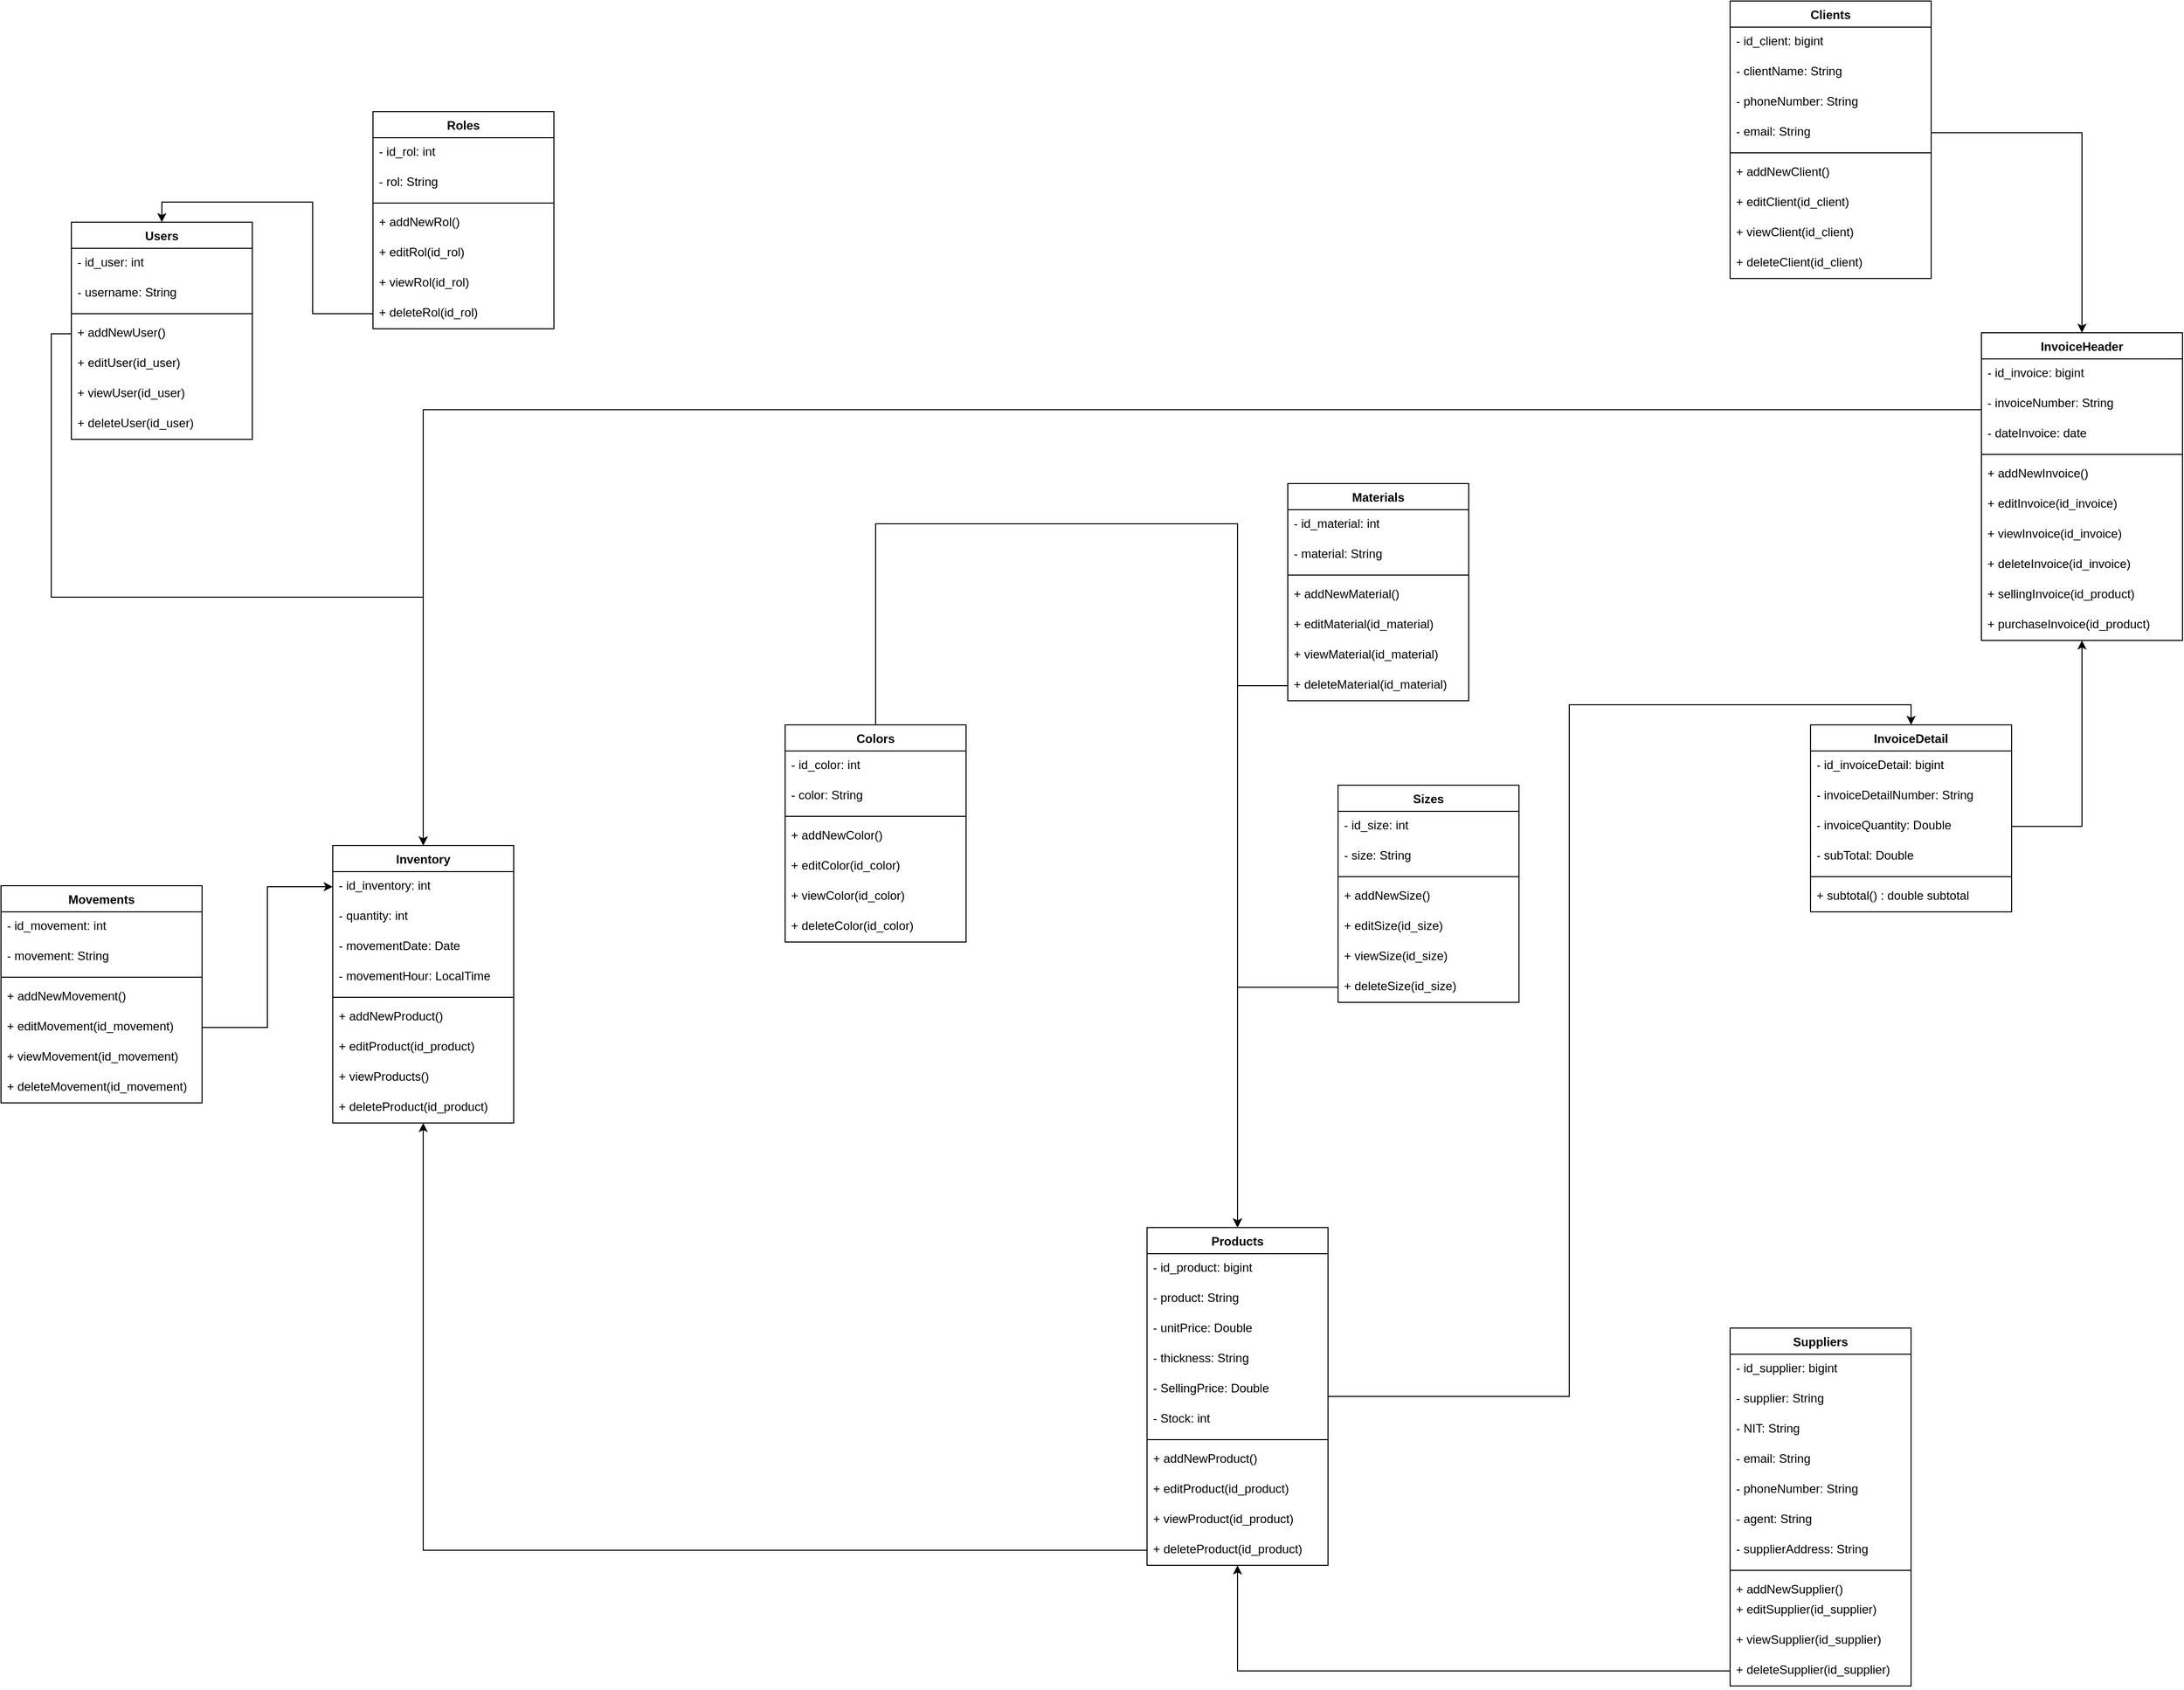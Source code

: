 <mxfile version="21.2.8" type="github">
  <diagram id="vgyckNDOCadVIh3z-irK" name="Página-2">
    <mxGraphModel dx="3695" dy="1512" grid="1" gridSize="10" guides="1" tooltips="1" connect="1" arrows="1" fold="1" page="1" pageScale="1" pageWidth="827" pageHeight="1169" math="0" shadow="0">
      <root>
        <mxCell id="0" />
        <mxCell id="1" parent="0" />
        <mxCell id="BaUXgtqgjpf2OlU4b793-146" style="edgeStyle=orthogonalEdgeStyle;rounded=0;orthogonalLoop=1;jettySize=auto;html=1;entryX=0.5;entryY=0;entryDx=0;entryDy=0;" edge="1" parent="1" source="BaUXgtqgjpf2OlU4b793-11" target="BaUXgtqgjpf2OlU4b793-135">
          <mxGeometry relative="1" as="geometry" />
        </mxCell>
        <mxCell id="BaUXgtqgjpf2OlU4b793-11" value="Products" style="swimlane;fontStyle=1;align=center;verticalAlign=top;childLayout=stackLayout;horizontal=1;startSize=26;horizontalStack=0;resizeParent=1;resizeParentMax=0;resizeLast=0;collapsible=1;marginBottom=0;whiteSpace=wrap;html=1;" vertex="1" parent="1">
          <mxGeometry x="450" y="1470" width="180" height="336" as="geometry" />
        </mxCell>
        <mxCell id="BaUXgtqgjpf2OlU4b793-12" value="- id_product: bigint&lt;br&gt;&lt;br&gt;" style="text;strokeColor=none;fillColor=none;align=left;verticalAlign=top;spacingLeft=4;spacingRight=4;overflow=hidden;rotatable=0;points=[[0,0.5],[1,0.5]];portConstraint=eastwest;whiteSpace=wrap;html=1;" vertex="1" parent="BaUXgtqgjpf2OlU4b793-11">
          <mxGeometry y="26" width="180" height="30" as="geometry" />
        </mxCell>
        <mxCell id="BaUXgtqgjpf2OlU4b793-9" value="- product: String" style="text;strokeColor=none;fillColor=none;align=left;verticalAlign=top;spacingLeft=4;spacingRight=4;overflow=hidden;rotatable=0;points=[[0,0.5],[1,0.5]];portConstraint=eastwest;whiteSpace=wrap;html=1;" vertex="1" parent="BaUXgtqgjpf2OlU4b793-11">
          <mxGeometry y="56" width="180" height="30" as="geometry" />
        </mxCell>
        <mxCell id="BaUXgtqgjpf2OlU4b793-10" value="- unitPrice: Double&lt;br&gt;" style="text;strokeColor=none;fillColor=none;align=left;verticalAlign=top;spacingLeft=4;spacingRight=4;overflow=hidden;rotatable=0;points=[[0,0.5],[1,0.5]];portConstraint=eastwest;whiteSpace=wrap;html=1;" vertex="1" parent="BaUXgtqgjpf2OlU4b793-11">
          <mxGeometry y="86" width="180" height="30" as="geometry" />
        </mxCell>
        <mxCell id="BaUXgtqgjpf2OlU4b793-17" value="- thickness: String" style="text;strokeColor=none;fillColor=none;align=left;verticalAlign=top;spacingLeft=4;spacingRight=4;overflow=hidden;rotatable=0;points=[[0,0.5],[1,0.5]];portConstraint=eastwest;whiteSpace=wrap;html=1;" vertex="1" parent="BaUXgtqgjpf2OlU4b793-11">
          <mxGeometry y="116" width="180" height="30" as="geometry" />
        </mxCell>
        <mxCell id="BaUXgtqgjpf2OlU4b793-18" value="- SellingPrice: Double" style="text;strokeColor=none;fillColor=none;align=left;verticalAlign=top;spacingLeft=4;spacingRight=4;overflow=hidden;rotatable=0;points=[[0,0.5],[1,0.5]];portConstraint=eastwest;whiteSpace=wrap;html=1;" vertex="1" parent="BaUXgtqgjpf2OlU4b793-11">
          <mxGeometry y="146" width="180" height="30" as="geometry" />
        </mxCell>
        <mxCell id="BaUXgtqgjpf2OlU4b793-19" value="- Stock: int" style="text;strokeColor=none;fillColor=none;align=left;verticalAlign=top;spacingLeft=4;spacingRight=4;overflow=hidden;rotatable=0;points=[[0,0.5],[1,0.5]];portConstraint=eastwest;whiteSpace=wrap;html=1;" vertex="1" parent="BaUXgtqgjpf2OlU4b793-11">
          <mxGeometry y="176" width="180" height="30" as="geometry" />
        </mxCell>
        <mxCell id="BaUXgtqgjpf2OlU4b793-13" value="" style="line;strokeWidth=1;fillColor=none;align=left;verticalAlign=middle;spacingTop=-1;spacingLeft=3;spacingRight=3;rotatable=0;labelPosition=right;points=[];portConstraint=eastwest;strokeColor=inherit;" vertex="1" parent="BaUXgtqgjpf2OlU4b793-11">
          <mxGeometry y="206" width="180" height="10" as="geometry" />
        </mxCell>
        <mxCell id="BaUXgtqgjpf2OlU4b793-14" value="+ addNewProduct()" style="text;strokeColor=none;fillColor=none;align=left;verticalAlign=top;spacingLeft=4;spacingRight=4;overflow=hidden;rotatable=0;points=[[0,0.5],[1,0.5]];portConstraint=eastwest;whiteSpace=wrap;html=1;" vertex="1" parent="BaUXgtqgjpf2OlU4b793-11">
          <mxGeometry y="216" width="180" height="30" as="geometry" />
        </mxCell>
        <mxCell id="BaUXgtqgjpf2OlU4b793-20" value="+ editProduct(id_product)" style="text;strokeColor=none;fillColor=none;align=left;verticalAlign=top;spacingLeft=4;spacingRight=4;overflow=hidden;rotatable=0;points=[[0,0.5],[1,0.5]];portConstraint=eastwest;whiteSpace=wrap;html=1;" vertex="1" parent="BaUXgtqgjpf2OlU4b793-11">
          <mxGeometry y="246" width="180" height="30" as="geometry" />
        </mxCell>
        <mxCell id="BaUXgtqgjpf2OlU4b793-21" value="+ viewProduct(id_product)" style="text;strokeColor=none;fillColor=none;align=left;verticalAlign=top;spacingLeft=4;spacingRight=4;overflow=hidden;rotatable=0;points=[[0,0.5],[1,0.5]];portConstraint=eastwest;whiteSpace=wrap;html=1;" vertex="1" parent="BaUXgtqgjpf2OlU4b793-11">
          <mxGeometry y="276" width="180" height="30" as="geometry" />
        </mxCell>
        <mxCell id="BaUXgtqgjpf2OlU4b793-38" value="+ deleteProduct(id_product)" style="text;strokeColor=none;fillColor=none;align=left;verticalAlign=top;spacingLeft=4;spacingRight=4;overflow=hidden;rotatable=0;points=[[0,0.5],[1,0.5]];portConstraint=eastwest;whiteSpace=wrap;html=1;" vertex="1" parent="BaUXgtqgjpf2OlU4b793-11">
          <mxGeometry y="306" width="180" height="30" as="geometry" />
        </mxCell>
        <mxCell id="BaUXgtqgjpf2OlU4b793-25" value="Sizes" style="swimlane;fontStyle=1;align=center;verticalAlign=top;childLayout=stackLayout;horizontal=1;startSize=26;horizontalStack=0;resizeParent=1;resizeParentMax=0;resizeLast=0;collapsible=1;marginBottom=0;whiteSpace=wrap;html=1;" vertex="1" parent="1">
          <mxGeometry x="640" y="1030" width="180" height="216" as="geometry" />
        </mxCell>
        <mxCell id="BaUXgtqgjpf2OlU4b793-8" value="- id_size: int" style="text;strokeColor=none;fillColor=none;align=left;verticalAlign=top;spacingLeft=4;spacingRight=4;overflow=hidden;rotatable=0;points=[[0,0.5],[1,0.5]];portConstraint=eastwest;whiteSpace=wrap;html=1;" vertex="1" parent="BaUXgtqgjpf2OlU4b793-25">
          <mxGeometry y="26" width="180" height="30" as="geometry" />
        </mxCell>
        <mxCell id="BaUXgtqgjpf2OlU4b793-24" value="- size: String" style="text;strokeColor=none;fillColor=none;align=left;verticalAlign=top;spacingLeft=4;spacingRight=4;overflow=hidden;rotatable=0;points=[[0,0.5],[1,0.5]];portConstraint=eastwest;whiteSpace=wrap;html=1;" vertex="1" parent="BaUXgtqgjpf2OlU4b793-25">
          <mxGeometry y="56" width="180" height="30" as="geometry" />
        </mxCell>
        <mxCell id="BaUXgtqgjpf2OlU4b793-32" value="" style="line;strokeWidth=1;fillColor=none;align=left;verticalAlign=middle;spacingTop=-1;spacingLeft=3;spacingRight=3;rotatable=0;labelPosition=right;points=[];portConstraint=eastwest;strokeColor=inherit;" vertex="1" parent="BaUXgtqgjpf2OlU4b793-25">
          <mxGeometry y="86" width="180" height="10" as="geometry" />
        </mxCell>
        <mxCell id="BaUXgtqgjpf2OlU4b793-33" value="+ addNewSize()" style="text;strokeColor=none;fillColor=none;align=left;verticalAlign=top;spacingLeft=4;spacingRight=4;overflow=hidden;rotatable=0;points=[[0,0.5],[1,0.5]];portConstraint=eastwest;whiteSpace=wrap;html=1;" vertex="1" parent="BaUXgtqgjpf2OlU4b793-25">
          <mxGeometry y="96" width="180" height="30" as="geometry" />
        </mxCell>
        <mxCell id="BaUXgtqgjpf2OlU4b793-34" value="+ editSize(id_size)" style="text;strokeColor=none;fillColor=none;align=left;verticalAlign=top;spacingLeft=4;spacingRight=4;overflow=hidden;rotatable=0;points=[[0,0.5],[1,0.5]];portConstraint=eastwest;whiteSpace=wrap;html=1;" vertex="1" parent="BaUXgtqgjpf2OlU4b793-25">
          <mxGeometry y="126" width="180" height="30" as="geometry" />
        </mxCell>
        <mxCell id="BaUXgtqgjpf2OlU4b793-35" value="+ viewSize(id_size)" style="text;strokeColor=none;fillColor=none;align=left;verticalAlign=top;spacingLeft=4;spacingRight=4;overflow=hidden;rotatable=0;points=[[0,0.5],[1,0.5]];portConstraint=eastwest;whiteSpace=wrap;html=1;" vertex="1" parent="BaUXgtqgjpf2OlU4b793-25">
          <mxGeometry y="156" width="180" height="30" as="geometry" />
        </mxCell>
        <mxCell id="BaUXgtqgjpf2OlU4b793-36" value="+ deleteSize(id_size)" style="text;strokeColor=none;fillColor=none;align=left;verticalAlign=top;spacingLeft=4;spacingRight=4;overflow=hidden;rotatable=0;points=[[0,0.5],[1,0.5]];portConstraint=eastwest;whiteSpace=wrap;html=1;" vertex="1" parent="BaUXgtqgjpf2OlU4b793-25">
          <mxGeometry y="186" width="180" height="30" as="geometry" />
        </mxCell>
        <mxCell id="BaUXgtqgjpf2OlU4b793-39" value="Colors" style="swimlane;fontStyle=1;align=center;verticalAlign=top;childLayout=stackLayout;horizontal=1;startSize=26;horizontalStack=0;resizeParent=1;resizeParentMax=0;resizeLast=0;collapsible=1;marginBottom=0;whiteSpace=wrap;html=1;" vertex="1" parent="1">
          <mxGeometry x="90" y="970" width="180" height="216" as="geometry" />
        </mxCell>
        <mxCell id="BaUXgtqgjpf2OlU4b793-40" value="- id_color: int" style="text;strokeColor=none;fillColor=none;align=left;verticalAlign=top;spacingLeft=4;spacingRight=4;overflow=hidden;rotatable=0;points=[[0,0.5],[1,0.5]];portConstraint=eastwest;whiteSpace=wrap;html=1;" vertex="1" parent="BaUXgtqgjpf2OlU4b793-39">
          <mxGeometry y="26" width="180" height="30" as="geometry" />
        </mxCell>
        <mxCell id="BaUXgtqgjpf2OlU4b793-41" value="- color: String" style="text;strokeColor=none;fillColor=none;align=left;verticalAlign=top;spacingLeft=4;spacingRight=4;overflow=hidden;rotatable=0;points=[[0,0.5],[1,0.5]];portConstraint=eastwest;whiteSpace=wrap;html=1;" vertex="1" parent="BaUXgtqgjpf2OlU4b793-39">
          <mxGeometry y="56" width="180" height="30" as="geometry" />
        </mxCell>
        <mxCell id="BaUXgtqgjpf2OlU4b793-42" value="" style="line;strokeWidth=1;fillColor=none;align=left;verticalAlign=middle;spacingTop=-1;spacingLeft=3;spacingRight=3;rotatable=0;labelPosition=right;points=[];portConstraint=eastwest;strokeColor=inherit;" vertex="1" parent="BaUXgtqgjpf2OlU4b793-39">
          <mxGeometry y="86" width="180" height="10" as="geometry" />
        </mxCell>
        <mxCell id="BaUXgtqgjpf2OlU4b793-43" value="+ addNewColor()" style="text;strokeColor=none;fillColor=none;align=left;verticalAlign=top;spacingLeft=4;spacingRight=4;overflow=hidden;rotatable=0;points=[[0,0.5],[1,0.5]];portConstraint=eastwest;whiteSpace=wrap;html=1;" vertex="1" parent="BaUXgtqgjpf2OlU4b793-39">
          <mxGeometry y="96" width="180" height="30" as="geometry" />
        </mxCell>
        <mxCell id="BaUXgtqgjpf2OlU4b793-44" value="+ editColor(id_color)" style="text;strokeColor=none;fillColor=none;align=left;verticalAlign=top;spacingLeft=4;spacingRight=4;overflow=hidden;rotatable=0;points=[[0,0.5],[1,0.5]];portConstraint=eastwest;whiteSpace=wrap;html=1;" vertex="1" parent="BaUXgtqgjpf2OlU4b793-39">
          <mxGeometry y="126" width="180" height="30" as="geometry" />
        </mxCell>
        <mxCell id="BaUXgtqgjpf2OlU4b793-45" value="+ viewColor(id_color)" style="text;strokeColor=none;fillColor=none;align=left;verticalAlign=top;spacingLeft=4;spacingRight=4;overflow=hidden;rotatable=0;points=[[0,0.5],[1,0.5]];portConstraint=eastwest;whiteSpace=wrap;html=1;" vertex="1" parent="BaUXgtqgjpf2OlU4b793-39">
          <mxGeometry y="156" width="180" height="30" as="geometry" />
        </mxCell>
        <mxCell id="BaUXgtqgjpf2OlU4b793-46" value="+ deleteColor(id_color)" style="text;strokeColor=none;fillColor=none;align=left;verticalAlign=top;spacingLeft=4;spacingRight=4;overflow=hidden;rotatable=0;points=[[0,0.5],[1,0.5]];portConstraint=eastwest;whiteSpace=wrap;html=1;" vertex="1" parent="BaUXgtqgjpf2OlU4b793-39">
          <mxGeometry y="186" width="180" height="30" as="geometry" />
        </mxCell>
        <mxCell id="BaUXgtqgjpf2OlU4b793-47" value="Materials" style="swimlane;fontStyle=1;align=center;verticalAlign=top;childLayout=stackLayout;horizontal=1;startSize=26;horizontalStack=0;resizeParent=1;resizeParentMax=0;resizeLast=0;collapsible=1;marginBottom=0;whiteSpace=wrap;html=1;" vertex="1" parent="1">
          <mxGeometry x="590" y="730" width="180" height="216" as="geometry" />
        </mxCell>
        <mxCell id="BaUXgtqgjpf2OlU4b793-48" value="- id_material: int" style="text;strokeColor=none;fillColor=none;align=left;verticalAlign=top;spacingLeft=4;spacingRight=4;overflow=hidden;rotatable=0;points=[[0,0.5],[1,0.5]];portConstraint=eastwest;whiteSpace=wrap;html=1;" vertex="1" parent="BaUXgtqgjpf2OlU4b793-47">
          <mxGeometry y="26" width="180" height="30" as="geometry" />
        </mxCell>
        <mxCell id="BaUXgtqgjpf2OlU4b793-49" value="- material: String" style="text;strokeColor=none;fillColor=none;align=left;verticalAlign=top;spacingLeft=4;spacingRight=4;overflow=hidden;rotatable=0;points=[[0,0.5],[1,0.5]];portConstraint=eastwest;whiteSpace=wrap;html=1;" vertex="1" parent="BaUXgtqgjpf2OlU4b793-47">
          <mxGeometry y="56" width="180" height="30" as="geometry" />
        </mxCell>
        <mxCell id="BaUXgtqgjpf2OlU4b793-50" value="" style="line;strokeWidth=1;fillColor=none;align=left;verticalAlign=middle;spacingTop=-1;spacingLeft=3;spacingRight=3;rotatable=0;labelPosition=right;points=[];portConstraint=eastwest;strokeColor=inherit;" vertex="1" parent="BaUXgtqgjpf2OlU4b793-47">
          <mxGeometry y="86" width="180" height="10" as="geometry" />
        </mxCell>
        <mxCell id="BaUXgtqgjpf2OlU4b793-51" value="+ addNewMaterial()" style="text;strokeColor=none;fillColor=none;align=left;verticalAlign=top;spacingLeft=4;spacingRight=4;overflow=hidden;rotatable=0;points=[[0,0.5],[1,0.5]];portConstraint=eastwest;whiteSpace=wrap;html=1;" vertex="1" parent="BaUXgtqgjpf2OlU4b793-47">
          <mxGeometry y="96" width="180" height="30" as="geometry" />
        </mxCell>
        <mxCell id="BaUXgtqgjpf2OlU4b793-52" value="+ editMaterial(id_material)" style="text;strokeColor=none;fillColor=none;align=left;verticalAlign=top;spacingLeft=4;spacingRight=4;overflow=hidden;rotatable=0;points=[[0,0.5],[1,0.5]];portConstraint=eastwest;whiteSpace=wrap;html=1;" vertex="1" parent="BaUXgtqgjpf2OlU4b793-47">
          <mxGeometry y="126" width="180" height="30" as="geometry" />
        </mxCell>
        <mxCell id="BaUXgtqgjpf2OlU4b793-53" value="+ viewMaterial(id_material)" style="text;strokeColor=none;fillColor=none;align=left;verticalAlign=top;spacingLeft=4;spacingRight=4;overflow=hidden;rotatable=0;points=[[0,0.5],[1,0.5]];portConstraint=eastwest;whiteSpace=wrap;html=1;" vertex="1" parent="BaUXgtqgjpf2OlU4b793-47">
          <mxGeometry y="156" width="180" height="30" as="geometry" />
        </mxCell>
        <mxCell id="BaUXgtqgjpf2OlU4b793-54" value="+ deleteMaterial(id_material)" style="text;strokeColor=none;fillColor=none;align=left;verticalAlign=top;spacingLeft=4;spacingRight=4;overflow=hidden;rotatable=0;points=[[0,0.5],[1,0.5]];portConstraint=eastwest;whiteSpace=wrap;html=1;" vertex="1" parent="BaUXgtqgjpf2OlU4b793-47">
          <mxGeometry y="186" width="180" height="30" as="geometry" />
        </mxCell>
        <mxCell id="BaUXgtqgjpf2OlU4b793-55" value="Suppliers" style="swimlane;fontStyle=1;align=center;verticalAlign=top;childLayout=stackLayout;horizontal=1;startSize=26;horizontalStack=0;resizeParent=1;resizeParentMax=0;resizeLast=0;collapsible=1;marginBottom=0;whiteSpace=wrap;html=1;" vertex="1" parent="1">
          <mxGeometry x="1030" y="1570" width="180" height="356" as="geometry" />
        </mxCell>
        <mxCell id="BaUXgtqgjpf2OlU4b793-56" value="- id_supplier: bigint" style="text;strokeColor=none;fillColor=none;align=left;verticalAlign=top;spacingLeft=4;spacingRight=4;overflow=hidden;rotatable=0;points=[[0,0.5],[1,0.5]];portConstraint=eastwest;whiteSpace=wrap;html=1;" vertex="1" parent="BaUXgtqgjpf2OlU4b793-55">
          <mxGeometry y="26" width="180" height="30" as="geometry" />
        </mxCell>
        <mxCell id="BaUXgtqgjpf2OlU4b793-57" value="- supplier: String" style="text;strokeColor=none;fillColor=none;align=left;verticalAlign=top;spacingLeft=4;spacingRight=4;overflow=hidden;rotatable=0;points=[[0,0.5],[1,0.5]];portConstraint=eastwest;whiteSpace=wrap;html=1;" vertex="1" parent="BaUXgtqgjpf2OlU4b793-55">
          <mxGeometry y="56" width="180" height="30" as="geometry" />
        </mxCell>
        <mxCell id="BaUXgtqgjpf2OlU4b793-64" value="- NIT: String" style="text;strokeColor=none;fillColor=none;align=left;verticalAlign=top;spacingLeft=4;spacingRight=4;overflow=hidden;rotatable=0;points=[[0,0.5],[1,0.5]];portConstraint=eastwest;whiteSpace=wrap;html=1;" vertex="1" parent="BaUXgtqgjpf2OlU4b793-55">
          <mxGeometry y="86" width="180" height="30" as="geometry" />
        </mxCell>
        <mxCell id="BaUXgtqgjpf2OlU4b793-65" value="- email: String" style="text;strokeColor=none;fillColor=none;align=left;verticalAlign=top;spacingLeft=4;spacingRight=4;overflow=hidden;rotatable=0;points=[[0,0.5],[1,0.5]];portConstraint=eastwest;whiteSpace=wrap;html=1;" vertex="1" parent="BaUXgtqgjpf2OlU4b793-55">
          <mxGeometry y="116" width="180" height="30" as="geometry" />
        </mxCell>
        <mxCell id="BaUXgtqgjpf2OlU4b793-66" value="- phoneNumber: String" style="text;strokeColor=none;fillColor=none;align=left;verticalAlign=top;spacingLeft=4;spacingRight=4;overflow=hidden;rotatable=0;points=[[0,0.5],[1,0.5]];portConstraint=eastwest;whiteSpace=wrap;html=1;" vertex="1" parent="BaUXgtqgjpf2OlU4b793-55">
          <mxGeometry y="146" width="180" height="30" as="geometry" />
        </mxCell>
        <mxCell id="BaUXgtqgjpf2OlU4b793-67" value="- agent: String" style="text;strokeColor=none;fillColor=none;align=left;verticalAlign=top;spacingLeft=4;spacingRight=4;overflow=hidden;rotatable=0;points=[[0,0.5],[1,0.5]];portConstraint=eastwest;whiteSpace=wrap;html=1;" vertex="1" parent="BaUXgtqgjpf2OlU4b793-55">
          <mxGeometry y="176" width="180" height="30" as="geometry" />
        </mxCell>
        <mxCell id="BaUXgtqgjpf2OlU4b793-68" value="- supplierAddress: String" style="text;strokeColor=none;fillColor=none;align=left;verticalAlign=top;spacingLeft=4;spacingRight=4;overflow=hidden;rotatable=0;points=[[0,0.5],[1,0.5]];portConstraint=eastwest;whiteSpace=wrap;html=1;" vertex="1" parent="BaUXgtqgjpf2OlU4b793-55">
          <mxGeometry y="206" width="180" height="30" as="geometry" />
        </mxCell>
        <mxCell id="BaUXgtqgjpf2OlU4b793-58" value="" style="line;strokeWidth=1;fillColor=none;align=left;verticalAlign=middle;spacingTop=-1;spacingLeft=3;spacingRight=3;rotatable=0;labelPosition=right;points=[];portConstraint=eastwest;strokeColor=inherit;" vertex="1" parent="BaUXgtqgjpf2OlU4b793-55">
          <mxGeometry y="236" width="180" height="10" as="geometry" />
        </mxCell>
        <mxCell id="BaUXgtqgjpf2OlU4b793-59" value="+ addNewSupplier()" style="text;strokeColor=none;fillColor=none;align=left;verticalAlign=top;spacingLeft=4;spacingRight=4;overflow=hidden;rotatable=0;points=[[0,0.5],[1,0.5]];portConstraint=eastwest;whiteSpace=wrap;html=1;" vertex="1" parent="BaUXgtqgjpf2OlU4b793-55">
          <mxGeometry y="246" width="180" height="20" as="geometry" />
        </mxCell>
        <mxCell id="BaUXgtqgjpf2OlU4b793-60" value="+ editSupplier(id_supplier)" style="text;strokeColor=none;fillColor=none;align=left;verticalAlign=top;spacingLeft=4;spacingRight=4;overflow=hidden;rotatable=0;points=[[0,0.5],[1,0.5]];portConstraint=eastwest;whiteSpace=wrap;html=1;" vertex="1" parent="BaUXgtqgjpf2OlU4b793-55">
          <mxGeometry y="266" width="180" height="30" as="geometry" />
        </mxCell>
        <mxCell id="BaUXgtqgjpf2OlU4b793-61" value="+ viewSupplier(id_supplier)" style="text;strokeColor=none;fillColor=none;align=left;verticalAlign=top;spacingLeft=4;spacingRight=4;overflow=hidden;rotatable=0;points=[[0,0.5],[1,0.5]];portConstraint=eastwest;whiteSpace=wrap;html=1;" vertex="1" parent="BaUXgtqgjpf2OlU4b793-55">
          <mxGeometry y="296" width="180" height="30" as="geometry" />
        </mxCell>
        <mxCell id="BaUXgtqgjpf2OlU4b793-62" value="+ deleteSupplier(id_supplier)" style="text;strokeColor=none;fillColor=none;align=left;verticalAlign=top;spacingLeft=4;spacingRight=4;overflow=hidden;rotatable=0;points=[[0,0.5],[1,0.5]];portConstraint=eastwest;whiteSpace=wrap;html=1;" vertex="1" parent="BaUXgtqgjpf2OlU4b793-55">
          <mxGeometry y="326" width="180" height="30" as="geometry" />
        </mxCell>
        <mxCell id="BaUXgtqgjpf2OlU4b793-69" style="edgeStyle=orthogonalEdgeStyle;rounded=0;orthogonalLoop=1;jettySize=auto;html=1;exitX=0;exitY=0.5;exitDx=0;exitDy=0;" edge="1" parent="1" source="BaUXgtqgjpf2OlU4b793-62" target="BaUXgtqgjpf2OlU4b793-11">
          <mxGeometry relative="1" as="geometry" />
        </mxCell>
        <mxCell id="BaUXgtqgjpf2OlU4b793-70" style="edgeStyle=orthogonalEdgeStyle;rounded=0;orthogonalLoop=1;jettySize=auto;html=1;exitX=0;exitY=0.5;exitDx=0;exitDy=0;entryX=0.5;entryY=0;entryDx=0;entryDy=0;" edge="1" parent="1" source="BaUXgtqgjpf2OlU4b793-36" target="BaUXgtqgjpf2OlU4b793-11">
          <mxGeometry relative="1" as="geometry" />
        </mxCell>
        <mxCell id="BaUXgtqgjpf2OlU4b793-71" style="edgeStyle=orthogonalEdgeStyle;rounded=0;orthogonalLoop=1;jettySize=auto;html=1;exitX=0.5;exitY=0;exitDx=0;exitDy=0;" edge="1" parent="1" source="BaUXgtqgjpf2OlU4b793-39" target="BaUXgtqgjpf2OlU4b793-11">
          <mxGeometry relative="1" as="geometry">
            <Array as="points">
              <mxPoint x="180" y="770" />
              <mxPoint x="540" y="770" />
            </Array>
          </mxGeometry>
        </mxCell>
        <mxCell id="BaUXgtqgjpf2OlU4b793-72" style="edgeStyle=orthogonalEdgeStyle;rounded=0;orthogonalLoop=1;jettySize=auto;html=1;exitX=0;exitY=0.5;exitDx=0;exitDy=0;entryX=0.5;entryY=0;entryDx=0;entryDy=0;" edge="1" parent="1" source="BaUXgtqgjpf2OlU4b793-54" target="BaUXgtqgjpf2OlU4b793-11">
          <mxGeometry relative="1" as="geometry" />
        </mxCell>
        <mxCell id="BaUXgtqgjpf2OlU4b793-73" value="Roles" style="swimlane;fontStyle=1;align=center;verticalAlign=top;childLayout=stackLayout;horizontal=1;startSize=26;horizontalStack=0;resizeParent=1;resizeParentMax=0;resizeLast=0;collapsible=1;marginBottom=0;whiteSpace=wrap;html=1;" vertex="1" parent="1">
          <mxGeometry x="-320" y="360" width="180" height="216" as="geometry" />
        </mxCell>
        <mxCell id="BaUXgtqgjpf2OlU4b793-74" value="- id_rol: int" style="text;strokeColor=none;fillColor=none;align=left;verticalAlign=top;spacingLeft=4;spacingRight=4;overflow=hidden;rotatable=0;points=[[0,0.5],[1,0.5]];portConstraint=eastwest;whiteSpace=wrap;html=1;" vertex="1" parent="BaUXgtqgjpf2OlU4b793-73">
          <mxGeometry y="26" width="180" height="30" as="geometry" />
        </mxCell>
        <mxCell id="BaUXgtqgjpf2OlU4b793-75" value="- rol: String" style="text;strokeColor=none;fillColor=none;align=left;verticalAlign=top;spacingLeft=4;spacingRight=4;overflow=hidden;rotatable=0;points=[[0,0.5],[1,0.5]];portConstraint=eastwest;whiteSpace=wrap;html=1;" vertex="1" parent="BaUXgtqgjpf2OlU4b793-73">
          <mxGeometry y="56" width="180" height="30" as="geometry" />
        </mxCell>
        <mxCell id="BaUXgtqgjpf2OlU4b793-76" value="" style="line;strokeWidth=1;fillColor=none;align=left;verticalAlign=middle;spacingTop=-1;spacingLeft=3;spacingRight=3;rotatable=0;labelPosition=right;points=[];portConstraint=eastwest;strokeColor=inherit;" vertex="1" parent="BaUXgtqgjpf2OlU4b793-73">
          <mxGeometry y="86" width="180" height="10" as="geometry" />
        </mxCell>
        <mxCell id="BaUXgtqgjpf2OlU4b793-77" value="+ addNewRol()" style="text;strokeColor=none;fillColor=none;align=left;verticalAlign=top;spacingLeft=4;spacingRight=4;overflow=hidden;rotatable=0;points=[[0,0.5],[1,0.5]];portConstraint=eastwest;whiteSpace=wrap;html=1;" vertex="1" parent="BaUXgtqgjpf2OlU4b793-73">
          <mxGeometry y="96" width="180" height="30" as="geometry" />
        </mxCell>
        <mxCell id="BaUXgtqgjpf2OlU4b793-78" value="+ editRol(id_rol)" style="text;strokeColor=none;fillColor=none;align=left;verticalAlign=top;spacingLeft=4;spacingRight=4;overflow=hidden;rotatable=0;points=[[0,0.5],[1,0.5]];portConstraint=eastwest;whiteSpace=wrap;html=1;" vertex="1" parent="BaUXgtqgjpf2OlU4b793-73">
          <mxGeometry y="126" width="180" height="30" as="geometry" />
        </mxCell>
        <mxCell id="BaUXgtqgjpf2OlU4b793-79" value="+ viewRol(id_rol)" style="text;strokeColor=none;fillColor=none;align=left;verticalAlign=top;spacingLeft=4;spacingRight=4;overflow=hidden;rotatable=0;points=[[0,0.5],[1,0.5]];portConstraint=eastwest;whiteSpace=wrap;html=1;" vertex="1" parent="BaUXgtqgjpf2OlU4b793-73">
          <mxGeometry y="156" width="180" height="30" as="geometry" />
        </mxCell>
        <mxCell id="BaUXgtqgjpf2OlU4b793-80" value="+ deleteRol(id_rol)" style="text;strokeColor=none;fillColor=none;align=left;verticalAlign=top;spacingLeft=4;spacingRight=4;overflow=hidden;rotatable=0;points=[[0,0.5],[1,0.5]];portConstraint=eastwest;whiteSpace=wrap;html=1;" vertex="1" parent="BaUXgtqgjpf2OlU4b793-73">
          <mxGeometry y="186" width="180" height="30" as="geometry" />
        </mxCell>
        <mxCell id="BaUXgtqgjpf2OlU4b793-81" value="Users" style="swimlane;fontStyle=1;align=center;verticalAlign=top;childLayout=stackLayout;horizontal=1;startSize=26;horizontalStack=0;resizeParent=1;resizeParentMax=0;resizeLast=0;collapsible=1;marginBottom=0;whiteSpace=wrap;html=1;" vertex="1" parent="1">
          <mxGeometry x="-620" y="470" width="180" height="216" as="geometry" />
        </mxCell>
        <mxCell id="BaUXgtqgjpf2OlU4b793-82" value="- id_user: int" style="text;strokeColor=none;fillColor=none;align=left;verticalAlign=top;spacingLeft=4;spacingRight=4;overflow=hidden;rotatable=0;points=[[0,0.5],[1,0.5]];portConstraint=eastwest;whiteSpace=wrap;html=1;" vertex="1" parent="BaUXgtqgjpf2OlU4b793-81">
          <mxGeometry y="26" width="180" height="30" as="geometry" />
        </mxCell>
        <mxCell id="BaUXgtqgjpf2OlU4b793-83" value="- username: String" style="text;strokeColor=none;fillColor=none;align=left;verticalAlign=top;spacingLeft=4;spacingRight=4;overflow=hidden;rotatable=0;points=[[0,0.5],[1,0.5]];portConstraint=eastwest;whiteSpace=wrap;html=1;" vertex="1" parent="BaUXgtqgjpf2OlU4b793-81">
          <mxGeometry y="56" width="180" height="30" as="geometry" />
        </mxCell>
        <mxCell id="BaUXgtqgjpf2OlU4b793-84" value="" style="line;strokeWidth=1;fillColor=none;align=left;verticalAlign=middle;spacingTop=-1;spacingLeft=3;spacingRight=3;rotatable=0;labelPosition=right;points=[];portConstraint=eastwest;strokeColor=inherit;" vertex="1" parent="BaUXgtqgjpf2OlU4b793-81">
          <mxGeometry y="86" width="180" height="10" as="geometry" />
        </mxCell>
        <mxCell id="BaUXgtqgjpf2OlU4b793-85" value="+ addNewUser()" style="text;strokeColor=none;fillColor=none;align=left;verticalAlign=top;spacingLeft=4;spacingRight=4;overflow=hidden;rotatable=0;points=[[0,0.5],[1,0.5]];portConstraint=eastwest;whiteSpace=wrap;html=1;" vertex="1" parent="BaUXgtqgjpf2OlU4b793-81">
          <mxGeometry y="96" width="180" height="30" as="geometry" />
        </mxCell>
        <mxCell id="BaUXgtqgjpf2OlU4b793-86" value="+ editUser(id_user)" style="text;strokeColor=none;fillColor=none;align=left;verticalAlign=top;spacingLeft=4;spacingRight=4;overflow=hidden;rotatable=0;points=[[0,0.5],[1,0.5]];portConstraint=eastwest;whiteSpace=wrap;html=1;" vertex="1" parent="BaUXgtqgjpf2OlU4b793-81">
          <mxGeometry y="126" width="180" height="30" as="geometry" />
        </mxCell>
        <mxCell id="BaUXgtqgjpf2OlU4b793-87" value="+ viewUser(id_user)" style="text;strokeColor=none;fillColor=none;align=left;verticalAlign=top;spacingLeft=4;spacingRight=4;overflow=hidden;rotatable=0;points=[[0,0.5],[1,0.5]];portConstraint=eastwest;whiteSpace=wrap;html=1;" vertex="1" parent="BaUXgtqgjpf2OlU4b793-81">
          <mxGeometry y="156" width="180" height="30" as="geometry" />
        </mxCell>
        <mxCell id="BaUXgtqgjpf2OlU4b793-88" value="+ deleteUser(id_user)" style="text;strokeColor=none;fillColor=none;align=left;verticalAlign=top;spacingLeft=4;spacingRight=4;overflow=hidden;rotatable=0;points=[[0,0.5],[1,0.5]];portConstraint=eastwest;whiteSpace=wrap;html=1;" vertex="1" parent="BaUXgtqgjpf2OlU4b793-81">
          <mxGeometry y="186" width="180" height="30" as="geometry" />
        </mxCell>
        <mxCell id="BaUXgtqgjpf2OlU4b793-89" style="edgeStyle=orthogonalEdgeStyle;rounded=0;orthogonalLoop=1;jettySize=auto;html=1;entryX=0.5;entryY=0;entryDx=0;entryDy=0;" edge="1" parent="1" source="BaUXgtqgjpf2OlU4b793-80" target="BaUXgtqgjpf2OlU4b793-81">
          <mxGeometry relative="1" as="geometry" />
        </mxCell>
        <mxCell id="BaUXgtqgjpf2OlU4b793-90" value="Movements" style="swimlane;fontStyle=1;align=center;verticalAlign=top;childLayout=stackLayout;horizontal=1;startSize=26;horizontalStack=0;resizeParent=1;resizeParentMax=0;resizeLast=0;collapsible=1;marginBottom=0;whiteSpace=wrap;html=1;" vertex="1" parent="1">
          <mxGeometry x="-690" y="1130" width="200" height="216" as="geometry" />
        </mxCell>
        <mxCell id="BaUXgtqgjpf2OlU4b793-91" value="- id_movement: int" style="text;strokeColor=none;fillColor=none;align=left;verticalAlign=top;spacingLeft=4;spacingRight=4;overflow=hidden;rotatable=0;points=[[0,0.5],[1,0.5]];portConstraint=eastwest;whiteSpace=wrap;html=1;" vertex="1" parent="BaUXgtqgjpf2OlU4b793-90">
          <mxGeometry y="26" width="200" height="30" as="geometry" />
        </mxCell>
        <mxCell id="BaUXgtqgjpf2OlU4b793-92" value="- movement: String" style="text;strokeColor=none;fillColor=none;align=left;verticalAlign=top;spacingLeft=4;spacingRight=4;overflow=hidden;rotatable=0;points=[[0,0.5],[1,0.5]];portConstraint=eastwest;whiteSpace=wrap;html=1;" vertex="1" parent="BaUXgtqgjpf2OlU4b793-90">
          <mxGeometry y="56" width="200" height="30" as="geometry" />
        </mxCell>
        <mxCell id="BaUXgtqgjpf2OlU4b793-93" value="" style="line;strokeWidth=1;fillColor=none;align=left;verticalAlign=middle;spacingTop=-1;spacingLeft=3;spacingRight=3;rotatable=0;labelPosition=right;points=[];portConstraint=eastwest;strokeColor=inherit;" vertex="1" parent="BaUXgtqgjpf2OlU4b793-90">
          <mxGeometry y="86" width="200" height="10" as="geometry" />
        </mxCell>
        <mxCell id="BaUXgtqgjpf2OlU4b793-94" value="+ addNewMovement()" style="text;strokeColor=none;fillColor=none;align=left;verticalAlign=top;spacingLeft=4;spacingRight=4;overflow=hidden;rotatable=0;points=[[0,0.5],[1,0.5]];portConstraint=eastwest;whiteSpace=wrap;html=1;" vertex="1" parent="BaUXgtqgjpf2OlU4b793-90">
          <mxGeometry y="96" width="200" height="30" as="geometry" />
        </mxCell>
        <mxCell id="BaUXgtqgjpf2OlU4b793-95" value="+ editMovement(id_movement)" style="text;strokeColor=none;fillColor=none;align=left;verticalAlign=top;spacingLeft=4;spacingRight=4;overflow=hidden;rotatable=0;points=[[0,0.5],[1,0.5]];portConstraint=eastwest;whiteSpace=wrap;html=1;" vertex="1" parent="BaUXgtqgjpf2OlU4b793-90">
          <mxGeometry y="126" width="200" height="30" as="geometry" />
        </mxCell>
        <mxCell id="BaUXgtqgjpf2OlU4b793-96" value="+ viewMovement(id_movement)" style="text;strokeColor=none;fillColor=none;align=left;verticalAlign=top;spacingLeft=4;spacingRight=4;overflow=hidden;rotatable=0;points=[[0,0.5],[1,0.5]];portConstraint=eastwest;whiteSpace=wrap;html=1;" vertex="1" parent="BaUXgtqgjpf2OlU4b793-90">
          <mxGeometry y="156" width="200" height="30" as="geometry" />
        </mxCell>
        <mxCell id="BaUXgtqgjpf2OlU4b793-97" value="+ deleteMovement(id_movement)" style="text;strokeColor=none;fillColor=none;align=left;verticalAlign=top;spacingLeft=4;spacingRight=4;overflow=hidden;rotatable=0;points=[[0,0.5],[1,0.5]];portConstraint=eastwest;whiteSpace=wrap;html=1;" vertex="1" parent="BaUXgtqgjpf2OlU4b793-90">
          <mxGeometry y="186" width="200" height="30" as="geometry" />
        </mxCell>
        <mxCell id="BaUXgtqgjpf2OlU4b793-98" value="Inventory" style="swimlane;fontStyle=1;align=center;verticalAlign=top;childLayout=stackLayout;horizontal=1;startSize=26;horizontalStack=0;resizeParent=1;resizeParentMax=0;resizeLast=0;collapsible=1;marginBottom=0;whiteSpace=wrap;html=1;" vertex="1" parent="1">
          <mxGeometry x="-360" y="1090" width="180" height="276" as="geometry" />
        </mxCell>
        <mxCell id="BaUXgtqgjpf2OlU4b793-99" value="- id_inventory: int" style="text;strokeColor=none;fillColor=none;align=left;verticalAlign=top;spacingLeft=4;spacingRight=4;overflow=hidden;rotatable=0;points=[[0,0.5],[1,0.5]];portConstraint=eastwest;whiteSpace=wrap;html=1;" vertex="1" parent="BaUXgtqgjpf2OlU4b793-98">
          <mxGeometry y="26" width="180" height="30" as="geometry" />
        </mxCell>
        <mxCell id="BaUXgtqgjpf2OlU4b793-100" value="- quantity: int" style="text;strokeColor=none;fillColor=none;align=left;verticalAlign=top;spacingLeft=4;spacingRight=4;overflow=hidden;rotatable=0;points=[[0,0.5],[1,0.5]];portConstraint=eastwest;whiteSpace=wrap;html=1;" vertex="1" parent="BaUXgtqgjpf2OlU4b793-98">
          <mxGeometry y="56" width="180" height="30" as="geometry" />
        </mxCell>
        <mxCell id="BaUXgtqgjpf2OlU4b793-106" value="- movementDate: Date" style="text;strokeColor=none;fillColor=none;align=left;verticalAlign=top;spacingLeft=4;spacingRight=4;overflow=hidden;rotatable=0;points=[[0,0.5],[1,0.5]];portConstraint=eastwest;whiteSpace=wrap;html=1;" vertex="1" parent="BaUXgtqgjpf2OlU4b793-98">
          <mxGeometry y="86" width="180" height="30" as="geometry" />
        </mxCell>
        <mxCell id="BaUXgtqgjpf2OlU4b793-107" value="- movementHour: LocalTime" style="text;strokeColor=none;fillColor=none;align=left;verticalAlign=top;spacingLeft=4;spacingRight=4;overflow=hidden;rotatable=0;points=[[0,0.5],[1,0.5]];portConstraint=eastwest;whiteSpace=wrap;html=1;" vertex="1" parent="BaUXgtqgjpf2OlU4b793-98">
          <mxGeometry y="116" width="180" height="30" as="geometry" />
        </mxCell>
        <mxCell id="BaUXgtqgjpf2OlU4b793-101" value="" style="line;strokeWidth=1;fillColor=none;align=left;verticalAlign=middle;spacingTop=-1;spacingLeft=3;spacingRight=3;rotatable=0;labelPosition=right;points=[];portConstraint=eastwest;strokeColor=inherit;" vertex="1" parent="BaUXgtqgjpf2OlU4b793-98">
          <mxGeometry y="146" width="180" height="10" as="geometry" />
        </mxCell>
        <mxCell id="BaUXgtqgjpf2OlU4b793-102" value="+ addNewProduct()" style="text;strokeColor=none;fillColor=none;align=left;verticalAlign=top;spacingLeft=4;spacingRight=4;overflow=hidden;rotatable=0;points=[[0,0.5],[1,0.5]];portConstraint=eastwest;whiteSpace=wrap;html=1;" vertex="1" parent="BaUXgtqgjpf2OlU4b793-98">
          <mxGeometry y="156" width="180" height="30" as="geometry" />
        </mxCell>
        <mxCell id="BaUXgtqgjpf2OlU4b793-103" value="+ editProduct(id_product)" style="text;strokeColor=none;fillColor=none;align=left;verticalAlign=top;spacingLeft=4;spacingRight=4;overflow=hidden;rotatable=0;points=[[0,0.5],[1,0.5]];portConstraint=eastwest;whiteSpace=wrap;html=1;" vertex="1" parent="BaUXgtqgjpf2OlU4b793-98">
          <mxGeometry y="186" width="180" height="30" as="geometry" />
        </mxCell>
        <mxCell id="BaUXgtqgjpf2OlU4b793-104" value="+ viewProducts()" style="text;strokeColor=none;fillColor=none;align=left;verticalAlign=top;spacingLeft=4;spacingRight=4;overflow=hidden;rotatable=0;points=[[0,0.5],[1,0.5]];portConstraint=eastwest;whiteSpace=wrap;html=1;" vertex="1" parent="BaUXgtqgjpf2OlU4b793-98">
          <mxGeometry y="216" width="180" height="30" as="geometry" />
        </mxCell>
        <mxCell id="BaUXgtqgjpf2OlU4b793-105" value="+ deleteProduct(id_product)" style="text;strokeColor=none;fillColor=none;align=left;verticalAlign=top;spacingLeft=4;spacingRight=4;overflow=hidden;rotatable=0;points=[[0,0.5],[1,0.5]];portConstraint=eastwest;whiteSpace=wrap;html=1;" vertex="1" parent="BaUXgtqgjpf2OlU4b793-98">
          <mxGeometry y="246" width="180" height="30" as="geometry" />
        </mxCell>
        <mxCell id="BaUXgtqgjpf2OlU4b793-108" style="edgeStyle=orthogonalEdgeStyle;rounded=0;orthogonalLoop=1;jettySize=auto;html=1;exitX=0;exitY=0.5;exitDx=0;exitDy=0;entryX=0.5;entryY=0;entryDx=0;entryDy=0;" edge="1" parent="1" source="BaUXgtqgjpf2OlU4b793-85" target="BaUXgtqgjpf2OlU4b793-98">
          <mxGeometry relative="1" as="geometry" />
        </mxCell>
        <mxCell id="BaUXgtqgjpf2OlU4b793-109" style="edgeStyle=orthogonalEdgeStyle;rounded=0;orthogonalLoop=1;jettySize=auto;html=1;" edge="1" parent="1" source="BaUXgtqgjpf2OlU4b793-95" target="BaUXgtqgjpf2OlU4b793-99">
          <mxGeometry relative="1" as="geometry" />
        </mxCell>
        <mxCell id="BaUXgtqgjpf2OlU4b793-110" style="edgeStyle=orthogonalEdgeStyle;rounded=0;orthogonalLoop=1;jettySize=auto;html=1;exitX=0;exitY=0.5;exitDx=0;exitDy=0;" edge="1" parent="1" source="BaUXgtqgjpf2OlU4b793-38" target="BaUXgtqgjpf2OlU4b793-98">
          <mxGeometry relative="1" as="geometry" />
        </mxCell>
        <mxCell id="BaUXgtqgjpf2OlU4b793-111" value="Clients" style="swimlane;fontStyle=1;align=center;verticalAlign=top;childLayout=stackLayout;horizontal=1;startSize=26;horizontalStack=0;resizeParent=1;resizeParentMax=0;resizeLast=0;collapsible=1;marginBottom=0;whiteSpace=wrap;html=1;" vertex="1" parent="1">
          <mxGeometry x="1030" y="250" width="200" height="276" as="geometry" />
        </mxCell>
        <mxCell id="BaUXgtqgjpf2OlU4b793-112" value="- id_client: bigint" style="text;strokeColor=none;fillColor=none;align=left;verticalAlign=top;spacingLeft=4;spacingRight=4;overflow=hidden;rotatable=0;points=[[0,0.5],[1,0.5]];portConstraint=eastwest;whiteSpace=wrap;html=1;" vertex="1" parent="BaUXgtqgjpf2OlU4b793-111">
          <mxGeometry y="26" width="200" height="30" as="geometry" />
        </mxCell>
        <mxCell id="BaUXgtqgjpf2OlU4b793-113" value="- clientName: String" style="text;strokeColor=none;fillColor=none;align=left;verticalAlign=top;spacingLeft=4;spacingRight=4;overflow=hidden;rotatable=0;points=[[0,0.5],[1,0.5]];portConstraint=eastwest;whiteSpace=wrap;html=1;" vertex="1" parent="BaUXgtqgjpf2OlU4b793-111">
          <mxGeometry y="56" width="200" height="30" as="geometry" />
        </mxCell>
        <mxCell id="BaUXgtqgjpf2OlU4b793-119" value="- phoneNumber: String" style="text;strokeColor=none;fillColor=none;align=left;verticalAlign=top;spacingLeft=4;spacingRight=4;overflow=hidden;rotatable=0;points=[[0,0.5],[1,0.5]];portConstraint=eastwest;whiteSpace=wrap;html=1;" vertex="1" parent="BaUXgtqgjpf2OlU4b793-111">
          <mxGeometry y="86" width="200" height="30" as="geometry" />
        </mxCell>
        <mxCell id="BaUXgtqgjpf2OlU4b793-120" value="- email: String" style="text;strokeColor=none;fillColor=none;align=left;verticalAlign=top;spacingLeft=4;spacingRight=4;overflow=hidden;rotatable=0;points=[[0,0.5],[1,0.5]];portConstraint=eastwest;whiteSpace=wrap;html=1;" vertex="1" parent="BaUXgtqgjpf2OlU4b793-111">
          <mxGeometry y="116" width="200" height="30" as="geometry" />
        </mxCell>
        <mxCell id="BaUXgtqgjpf2OlU4b793-114" value="" style="line;strokeWidth=1;fillColor=none;align=left;verticalAlign=middle;spacingTop=-1;spacingLeft=3;spacingRight=3;rotatable=0;labelPosition=right;points=[];portConstraint=eastwest;strokeColor=inherit;" vertex="1" parent="BaUXgtqgjpf2OlU4b793-111">
          <mxGeometry y="146" width="200" height="10" as="geometry" />
        </mxCell>
        <mxCell id="BaUXgtqgjpf2OlU4b793-115" value="+ addNewClient()" style="text;strokeColor=none;fillColor=none;align=left;verticalAlign=top;spacingLeft=4;spacingRight=4;overflow=hidden;rotatable=0;points=[[0,0.5],[1,0.5]];portConstraint=eastwest;whiteSpace=wrap;html=1;" vertex="1" parent="BaUXgtqgjpf2OlU4b793-111">
          <mxGeometry y="156" width="200" height="30" as="geometry" />
        </mxCell>
        <mxCell id="BaUXgtqgjpf2OlU4b793-116" value="+ editClient(id_client)" style="text;strokeColor=none;fillColor=none;align=left;verticalAlign=top;spacingLeft=4;spacingRight=4;overflow=hidden;rotatable=0;points=[[0,0.5],[1,0.5]];portConstraint=eastwest;whiteSpace=wrap;html=1;" vertex="1" parent="BaUXgtqgjpf2OlU4b793-111">
          <mxGeometry y="186" width="200" height="30" as="geometry" />
        </mxCell>
        <mxCell id="BaUXgtqgjpf2OlU4b793-117" value="+ viewClient(id_client)" style="text;strokeColor=none;fillColor=none;align=left;verticalAlign=top;spacingLeft=4;spacingRight=4;overflow=hidden;rotatable=0;points=[[0,0.5],[1,0.5]];portConstraint=eastwest;whiteSpace=wrap;html=1;" vertex="1" parent="BaUXgtqgjpf2OlU4b793-111">
          <mxGeometry y="216" width="200" height="30" as="geometry" />
        </mxCell>
        <mxCell id="BaUXgtqgjpf2OlU4b793-118" value="+ deleteClient(id_client)" style="text;strokeColor=none;fillColor=none;align=left;verticalAlign=top;spacingLeft=4;spacingRight=4;overflow=hidden;rotatable=0;points=[[0,0.5],[1,0.5]];portConstraint=eastwest;whiteSpace=wrap;html=1;" vertex="1" parent="BaUXgtqgjpf2OlU4b793-111">
          <mxGeometry y="246" width="200" height="30" as="geometry" />
        </mxCell>
        <mxCell id="BaUXgtqgjpf2OlU4b793-131" style="edgeStyle=orthogonalEdgeStyle;rounded=0;orthogonalLoop=1;jettySize=auto;html=1;exitX=0;exitY=0.25;exitDx=0;exitDy=0;" edge="1" parent="1" source="BaUXgtqgjpf2OlU4b793-121" target="BaUXgtqgjpf2OlU4b793-98">
          <mxGeometry relative="1" as="geometry" />
        </mxCell>
        <mxCell id="BaUXgtqgjpf2OlU4b793-121" value="InvoiceHeader" style="swimlane;fontStyle=1;align=center;verticalAlign=top;childLayout=stackLayout;horizontal=1;startSize=26;horizontalStack=0;resizeParent=1;resizeParentMax=0;resizeLast=0;collapsible=1;marginBottom=0;whiteSpace=wrap;html=1;" vertex="1" parent="1">
          <mxGeometry x="1280" y="580" width="200" height="306" as="geometry" />
        </mxCell>
        <mxCell id="BaUXgtqgjpf2OlU4b793-122" value="- id_invoice: bigint" style="text;strokeColor=none;fillColor=none;align=left;verticalAlign=top;spacingLeft=4;spacingRight=4;overflow=hidden;rotatable=0;points=[[0,0.5],[1,0.5]];portConstraint=eastwest;whiteSpace=wrap;html=1;" vertex="1" parent="BaUXgtqgjpf2OlU4b793-121">
          <mxGeometry y="26" width="200" height="30" as="geometry" />
        </mxCell>
        <mxCell id="BaUXgtqgjpf2OlU4b793-123" value="- invoiceNumber: String" style="text;strokeColor=none;fillColor=none;align=left;verticalAlign=top;spacingLeft=4;spacingRight=4;overflow=hidden;rotatable=0;points=[[0,0.5],[1,0.5]];portConstraint=eastwest;whiteSpace=wrap;html=1;" vertex="1" parent="BaUXgtqgjpf2OlU4b793-121">
          <mxGeometry y="56" width="200" height="30" as="geometry" />
        </mxCell>
        <mxCell id="BaUXgtqgjpf2OlU4b793-124" value="- dateInvoice: date" style="text;strokeColor=none;fillColor=none;align=left;verticalAlign=top;spacingLeft=4;spacingRight=4;overflow=hidden;rotatable=0;points=[[0,0.5],[1,0.5]];portConstraint=eastwest;whiteSpace=wrap;html=1;" vertex="1" parent="BaUXgtqgjpf2OlU4b793-121">
          <mxGeometry y="86" width="200" height="30" as="geometry" />
        </mxCell>
        <mxCell id="BaUXgtqgjpf2OlU4b793-126" value="" style="line;strokeWidth=1;fillColor=none;align=left;verticalAlign=middle;spacingTop=-1;spacingLeft=3;spacingRight=3;rotatable=0;labelPosition=right;points=[];portConstraint=eastwest;strokeColor=inherit;" vertex="1" parent="BaUXgtqgjpf2OlU4b793-121">
          <mxGeometry y="116" width="200" height="10" as="geometry" />
        </mxCell>
        <mxCell id="BaUXgtqgjpf2OlU4b793-127" value="+ addNewInvoice()" style="text;strokeColor=none;fillColor=none;align=left;verticalAlign=top;spacingLeft=4;spacingRight=4;overflow=hidden;rotatable=0;points=[[0,0.5],[1,0.5]];portConstraint=eastwest;whiteSpace=wrap;html=1;" vertex="1" parent="BaUXgtqgjpf2OlU4b793-121">
          <mxGeometry y="126" width="200" height="30" as="geometry" />
        </mxCell>
        <mxCell id="BaUXgtqgjpf2OlU4b793-128" value="+ editInvoice(id_invoice)" style="text;strokeColor=none;fillColor=none;align=left;verticalAlign=top;spacingLeft=4;spacingRight=4;overflow=hidden;rotatable=0;points=[[0,0.5],[1,0.5]];portConstraint=eastwest;whiteSpace=wrap;html=1;" vertex="1" parent="BaUXgtqgjpf2OlU4b793-121">
          <mxGeometry y="156" width="200" height="30" as="geometry" />
        </mxCell>
        <mxCell id="BaUXgtqgjpf2OlU4b793-129" value="+ viewInvoice(id_invoice)" style="text;strokeColor=none;fillColor=none;align=left;verticalAlign=top;spacingLeft=4;spacingRight=4;overflow=hidden;rotatable=0;points=[[0,0.5],[1,0.5]];portConstraint=eastwest;whiteSpace=wrap;html=1;" vertex="1" parent="BaUXgtqgjpf2OlU4b793-121">
          <mxGeometry y="186" width="200" height="30" as="geometry" />
        </mxCell>
        <mxCell id="BaUXgtqgjpf2OlU4b793-130" value="+ deleteInvoice(id_invoice)" style="text;strokeColor=none;fillColor=none;align=left;verticalAlign=top;spacingLeft=4;spacingRight=4;overflow=hidden;rotatable=0;points=[[0,0.5],[1,0.5]];portConstraint=eastwest;whiteSpace=wrap;html=1;" vertex="1" parent="BaUXgtqgjpf2OlU4b793-121">
          <mxGeometry y="216" width="200" height="30" as="geometry" />
        </mxCell>
        <mxCell id="BaUXgtqgjpf2OlU4b793-133" value="+ sellingInvoice(id_product)" style="text;strokeColor=none;fillColor=none;align=left;verticalAlign=top;spacingLeft=4;spacingRight=4;overflow=hidden;rotatable=0;points=[[0,0.5],[1,0.5]];portConstraint=eastwest;whiteSpace=wrap;html=1;" vertex="1" parent="BaUXgtqgjpf2OlU4b793-121">
          <mxGeometry y="246" width="200" height="30" as="geometry" />
        </mxCell>
        <mxCell id="BaUXgtqgjpf2OlU4b793-134" value="+ purchaseInvoice(id_product)" style="text;strokeColor=none;fillColor=none;align=left;verticalAlign=top;spacingLeft=4;spacingRight=4;overflow=hidden;rotatable=0;points=[[0,0.5],[1,0.5]];portConstraint=eastwest;whiteSpace=wrap;html=1;" vertex="1" parent="BaUXgtqgjpf2OlU4b793-121">
          <mxGeometry y="276" width="200" height="30" as="geometry" />
        </mxCell>
        <mxCell id="BaUXgtqgjpf2OlU4b793-135" value="InvoiceDetail" style="swimlane;fontStyle=1;align=center;verticalAlign=top;childLayout=stackLayout;horizontal=1;startSize=26;horizontalStack=0;resizeParent=1;resizeParentMax=0;resizeLast=0;collapsible=1;marginBottom=0;whiteSpace=wrap;html=1;" vertex="1" parent="1">
          <mxGeometry x="1110" y="970" width="200" height="186" as="geometry" />
        </mxCell>
        <mxCell id="BaUXgtqgjpf2OlU4b793-136" value="- id_invoiceDetail: bigint" style="text;strokeColor=none;fillColor=none;align=left;verticalAlign=top;spacingLeft=4;spacingRight=4;overflow=hidden;rotatable=0;points=[[0,0.5],[1,0.5]];portConstraint=eastwest;whiteSpace=wrap;html=1;" vertex="1" parent="BaUXgtqgjpf2OlU4b793-135">
          <mxGeometry y="26" width="200" height="30" as="geometry" />
        </mxCell>
        <mxCell id="BaUXgtqgjpf2OlU4b793-137" value="- invoiceDetailNumber: String" style="text;strokeColor=none;fillColor=none;align=left;verticalAlign=top;spacingLeft=4;spacingRight=4;overflow=hidden;rotatable=0;points=[[0,0.5],[1,0.5]];portConstraint=eastwest;whiteSpace=wrap;html=1;" vertex="1" parent="BaUXgtqgjpf2OlU4b793-135">
          <mxGeometry y="56" width="200" height="30" as="geometry" />
        </mxCell>
        <mxCell id="BaUXgtqgjpf2OlU4b793-138" value="- invoiceQuantity: Double" style="text;strokeColor=none;fillColor=none;align=left;verticalAlign=top;spacingLeft=4;spacingRight=4;overflow=hidden;rotatable=0;points=[[0,0.5],[1,0.5]];portConstraint=eastwest;whiteSpace=wrap;html=1;" vertex="1" parent="BaUXgtqgjpf2OlU4b793-135">
          <mxGeometry y="86" width="200" height="30" as="geometry" />
        </mxCell>
        <mxCell id="BaUXgtqgjpf2OlU4b793-147" value="- subTotal: Double" style="text;strokeColor=none;fillColor=none;align=left;verticalAlign=top;spacingLeft=4;spacingRight=4;overflow=hidden;rotatable=0;points=[[0,0.5],[1,0.5]];portConstraint=eastwest;whiteSpace=wrap;html=1;" vertex="1" parent="BaUXgtqgjpf2OlU4b793-135">
          <mxGeometry y="116" width="200" height="30" as="geometry" />
        </mxCell>
        <mxCell id="BaUXgtqgjpf2OlU4b793-139" value="" style="line;strokeWidth=1;fillColor=none;align=left;verticalAlign=middle;spacingTop=-1;spacingLeft=3;spacingRight=3;rotatable=0;labelPosition=right;points=[];portConstraint=eastwest;strokeColor=inherit;" vertex="1" parent="BaUXgtqgjpf2OlU4b793-135">
          <mxGeometry y="146" width="200" height="10" as="geometry" />
        </mxCell>
        <mxCell id="BaUXgtqgjpf2OlU4b793-140" value="+ subtotal() : double subtotal" style="text;strokeColor=none;fillColor=none;align=left;verticalAlign=top;spacingLeft=4;spacingRight=4;overflow=hidden;rotatable=0;points=[[0,0.5],[1,0.5]];portConstraint=eastwest;whiteSpace=wrap;html=1;" vertex="1" parent="BaUXgtqgjpf2OlU4b793-135">
          <mxGeometry y="156" width="200" height="30" as="geometry" />
        </mxCell>
        <mxCell id="BaUXgtqgjpf2OlU4b793-148" style="edgeStyle=orthogonalEdgeStyle;rounded=0;orthogonalLoop=1;jettySize=auto;html=1;" edge="1" parent="1" source="BaUXgtqgjpf2OlU4b793-138" target="BaUXgtqgjpf2OlU4b793-121">
          <mxGeometry relative="1" as="geometry" />
        </mxCell>
        <mxCell id="BaUXgtqgjpf2OlU4b793-154" style="edgeStyle=orthogonalEdgeStyle;rounded=0;orthogonalLoop=1;jettySize=auto;html=1;" edge="1" parent="1" source="BaUXgtqgjpf2OlU4b793-120" target="BaUXgtqgjpf2OlU4b793-121">
          <mxGeometry relative="1" as="geometry" />
        </mxCell>
      </root>
    </mxGraphModel>
  </diagram>
</mxfile>
